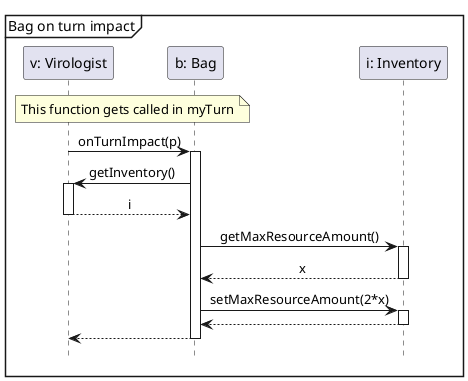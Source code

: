 @startuml
'https://plantuml.com/sequence-diagram

hide footbox
skinparam sequenceMessageAlign center

mainframe Bag on turn impact

participant "v: Virologist" as v
participant "b: Bag" as b
participant "i: Inventory" as i

note over v, b : This function gets called in myTurn
v -> b ++ : onTurnImpact(p)
    b -> v ++ : getInventory()
    return i
    b -> i ++ : getMaxResourceAmount()
    return x
    b -> i ++ : setMaxResourceAmount(2*x)
    return
return
@enduml